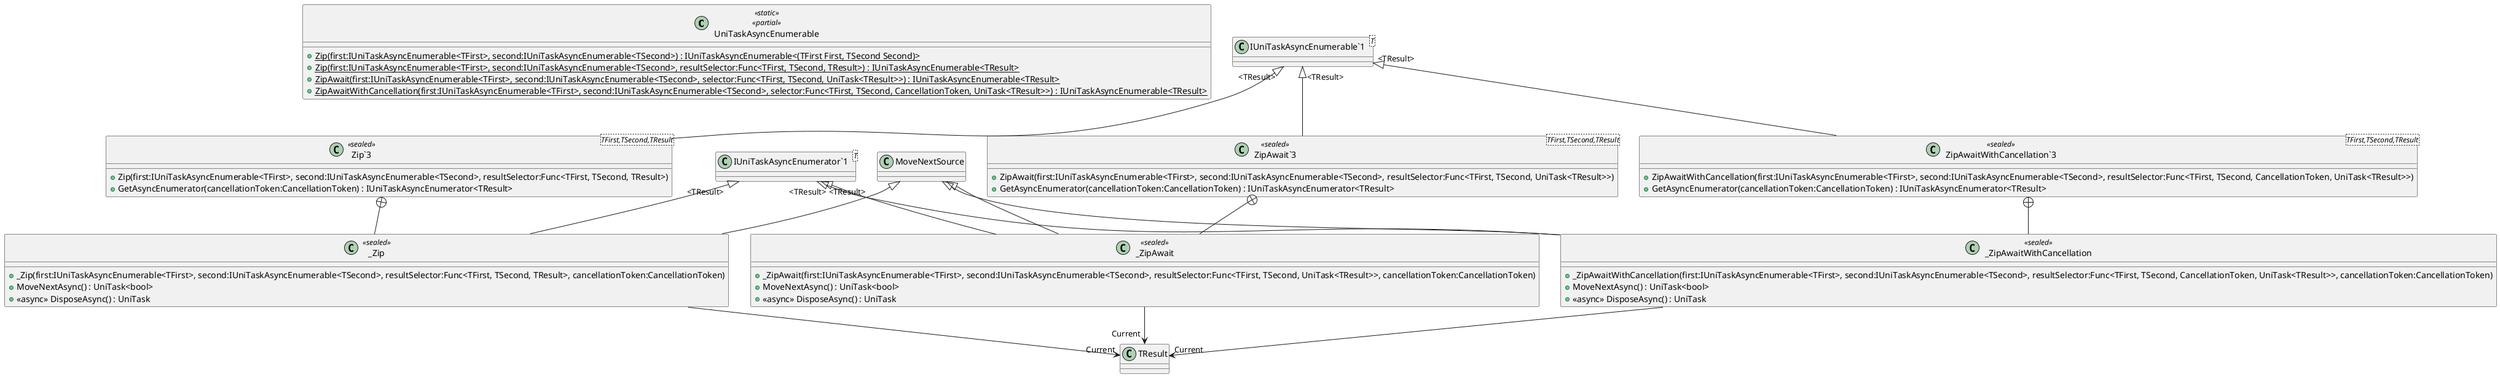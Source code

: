 @startuml
class UniTaskAsyncEnumerable <<static>> <<partial>> {
    + {static} Zip(first:IUniTaskAsyncEnumerable<TFirst>, second:IUniTaskAsyncEnumerable<TSecond>) : IUniTaskAsyncEnumerable<(TFirst First, TSecond Second)>
    + {static} Zip(first:IUniTaskAsyncEnumerable<TFirst>, second:IUniTaskAsyncEnumerable<TSecond>, resultSelector:Func<TFirst, TSecond, TResult>) : IUniTaskAsyncEnumerable<TResult>
    + {static} ZipAwait(first:IUniTaskAsyncEnumerable<TFirst>, second:IUniTaskAsyncEnumerable<TSecond>, selector:Func<TFirst, TSecond, UniTask<TResult>>) : IUniTaskAsyncEnumerable<TResult>
    + {static} ZipAwaitWithCancellation(first:IUniTaskAsyncEnumerable<TFirst>, second:IUniTaskAsyncEnumerable<TSecond>, selector:Func<TFirst, TSecond, CancellationToken, UniTask<TResult>>) : IUniTaskAsyncEnumerable<TResult>
}
class "Zip`3"<TFirst,TSecond,TResult> <<sealed>> {
    + Zip(first:IUniTaskAsyncEnumerable<TFirst>, second:IUniTaskAsyncEnumerable<TSecond>, resultSelector:Func<TFirst, TSecond, TResult>)
    + GetAsyncEnumerator(cancellationToken:CancellationToken) : IUniTaskAsyncEnumerator<TResult>
}
class "ZipAwait`3"<TFirst,TSecond,TResult> <<sealed>> {
    + ZipAwait(first:IUniTaskAsyncEnumerable<TFirst>, second:IUniTaskAsyncEnumerable<TSecond>, resultSelector:Func<TFirst, TSecond, UniTask<TResult>>)
    + GetAsyncEnumerator(cancellationToken:CancellationToken) : IUniTaskAsyncEnumerator<TResult>
}
class "ZipAwaitWithCancellation`3"<TFirst,TSecond,TResult> <<sealed>> {
    + ZipAwaitWithCancellation(first:IUniTaskAsyncEnumerable<TFirst>, second:IUniTaskAsyncEnumerable<TSecond>, resultSelector:Func<TFirst, TSecond, CancellationToken, UniTask<TResult>>)
    + GetAsyncEnumerator(cancellationToken:CancellationToken) : IUniTaskAsyncEnumerator<TResult>
}
class "IUniTaskAsyncEnumerable`1"<T> {
}
class _Zip <<sealed>> {
    + _Zip(first:IUniTaskAsyncEnumerable<TFirst>, second:IUniTaskAsyncEnumerable<TSecond>, resultSelector:Func<TFirst, TSecond, TResult>, cancellationToken:CancellationToken)
    + MoveNextAsync() : UniTask<bool>
    + <<async>> DisposeAsync() : UniTask
}
class _ZipAwait <<sealed>> {
    + _ZipAwait(first:IUniTaskAsyncEnumerable<TFirst>, second:IUniTaskAsyncEnumerable<TSecond>, resultSelector:Func<TFirst, TSecond, UniTask<TResult>>, cancellationToken:CancellationToken)
    + MoveNextAsync() : UniTask<bool>
    + <<async>> DisposeAsync() : UniTask
}
class _ZipAwaitWithCancellation <<sealed>> {
    + _ZipAwaitWithCancellation(first:IUniTaskAsyncEnumerable<TFirst>, second:IUniTaskAsyncEnumerable<TSecond>, resultSelector:Func<TFirst, TSecond, CancellationToken, UniTask<TResult>>, cancellationToken:CancellationToken)
    + MoveNextAsync() : UniTask<bool>
    + <<async>> DisposeAsync() : UniTask
}
class "IUniTaskAsyncEnumerator`1"<T> {
}
"IUniTaskAsyncEnumerable`1" "<TResult>" <|-- "Zip`3"
"IUniTaskAsyncEnumerable`1" "<TResult>" <|-- "ZipAwait`3"
"IUniTaskAsyncEnumerable`1" "<TResult>" <|-- "ZipAwaitWithCancellation`3"
"Zip`3" +-- _Zip
MoveNextSource <|-- _Zip
"IUniTaskAsyncEnumerator`1" "<TResult>" <|-- _Zip
_Zip --> "Current" TResult
"ZipAwait`3" +-- _ZipAwait
MoveNextSource <|-- _ZipAwait
"IUniTaskAsyncEnumerator`1" "<TResult>" <|-- _ZipAwait
_ZipAwait --> "Current" TResult
"ZipAwaitWithCancellation`3" +-- _ZipAwaitWithCancellation
MoveNextSource <|-- _ZipAwaitWithCancellation
"IUniTaskAsyncEnumerator`1" "<TResult>" <|-- _ZipAwaitWithCancellation
_ZipAwaitWithCancellation --> "Current" TResult
@enduml
